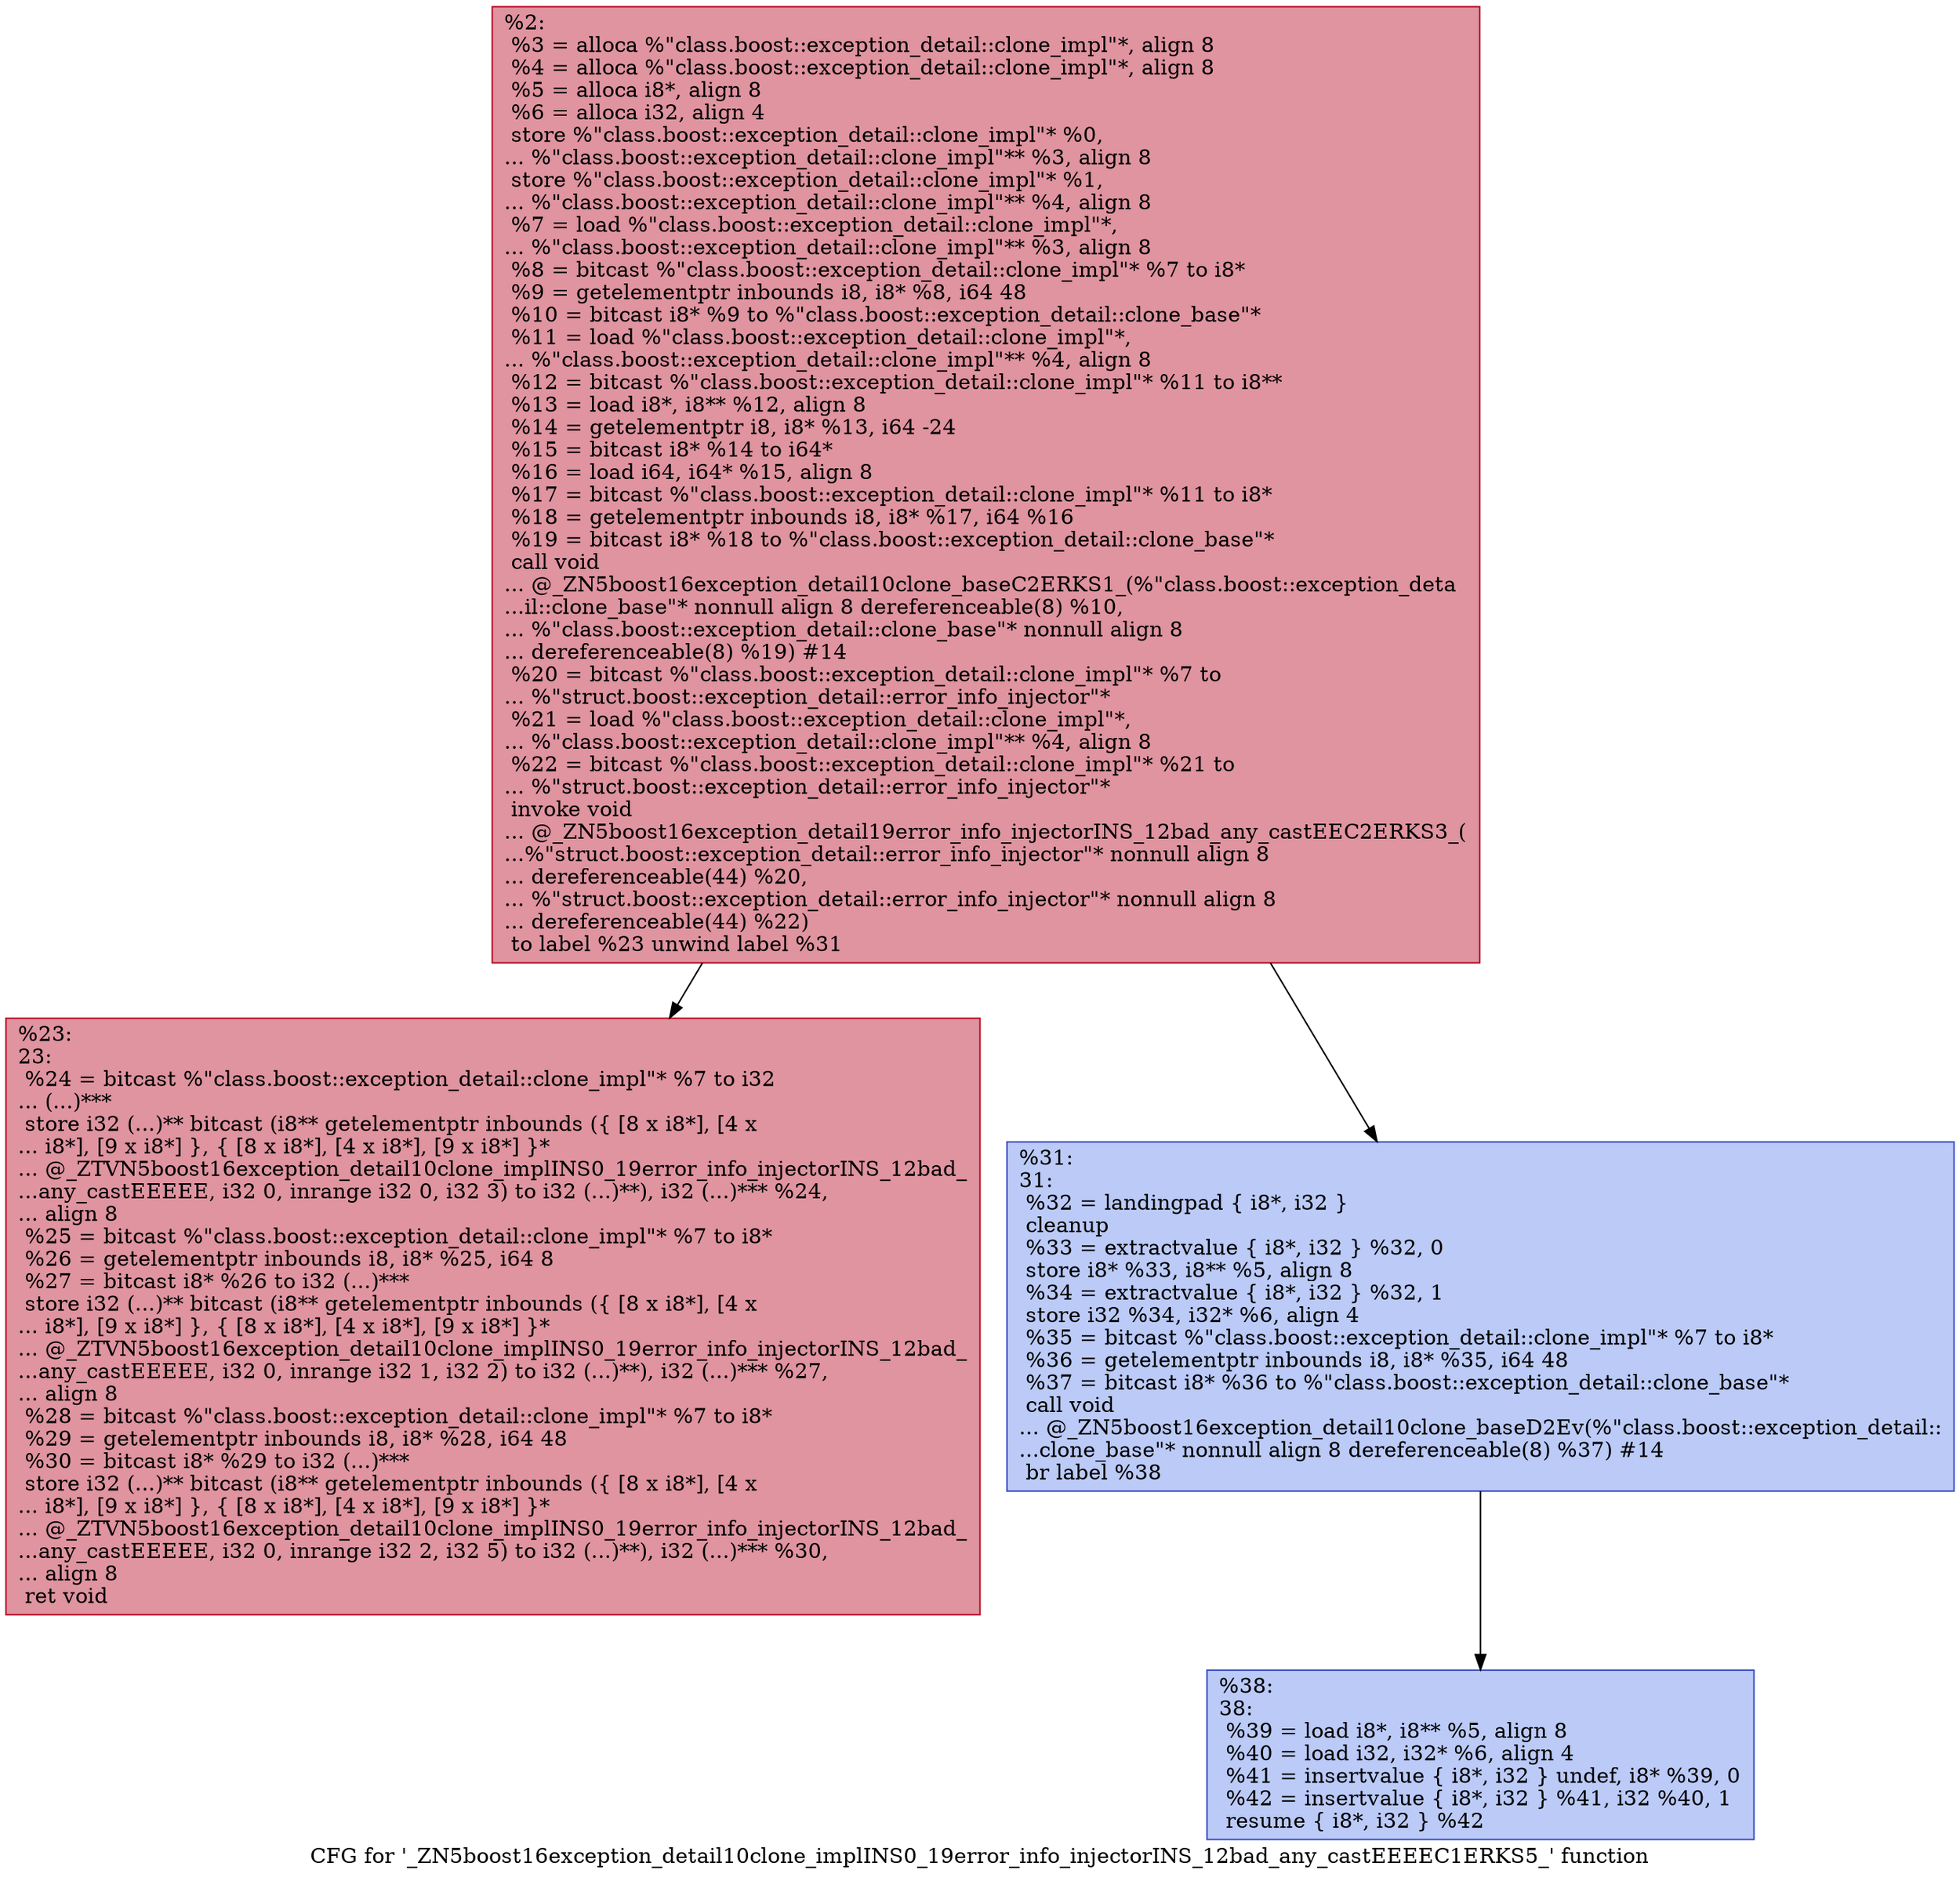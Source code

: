 digraph "CFG for '_ZN5boost16exception_detail10clone_implINS0_19error_info_injectorINS_12bad_any_castEEEEC1ERKS5_' function" {
	label="CFG for '_ZN5boost16exception_detail10clone_implINS0_19error_info_injectorINS_12bad_any_castEEEEC1ERKS5_' function";

	Node0x55aa9bb65bc0 [shape=record,color="#b70d28ff", style=filled, fillcolor="#b70d2870",label="{%2:\l  %3 = alloca %\"class.boost::exception_detail::clone_impl\"*, align 8\l  %4 = alloca %\"class.boost::exception_detail::clone_impl\"*, align 8\l  %5 = alloca i8*, align 8\l  %6 = alloca i32, align 4\l  store %\"class.boost::exception_detail::clone_impl\"* %0,\l... %\"class.boost::exception_detail::clone_impl\"** %3, align 8\l  store %\"class.boost::exception_detail::clone_impl\"* %1,\l... %\"class.boost::exception_detail::clone_impl\"** %4, align 8\l  %7 = load %\"class.boost::exception_detail::clone_impl\"*,\l... %\"class.boost::exception_detail::clone_impl\"** %3, align 8\l  %8 = bitcast %\"class.boost::exception_detail::clone_impl\"* %7 to i8*\l  %9 = getelementptr inbounds i8, i8* %8, i64 48\l  %10 = bitcast i8* %9 to %\"class.boost::exception_detail::clone_base\"*\l  %11 = load %\"class.boost::exception_detail::clone_impl\"*,\l... %\"class.boost::exception_detail::clone_impl\"** %4, align 8\l  %12 = bitcast %\"class.boost::exception_detail::clone_impl\"* %11 to i8**\l  %13 = load i8*, i8** %12, align 8\l  %14 = getelementptr i8, i8* %13, i64 -24\l  %15 = bitcast i8* %14 to i64*\l  %16 = load i64, i64* %15, align 8\l  %17 = bitcast %\"class.boost::exception_detail::clone_impl\"* %11 to i8*\l  %18 = getelementptr inbounds i8, i8* %17, i64 %16\l  %19 = bitcast i8* %18 to %\"class.boost::exception_detail::clone_base\"*\l  call void\l... @_ZN5boost16exception_detail10clone_baseC2ERKS1_(%\"class.boost::exception_deta\l...il::clone_base\"* nonnull align 8 dereferenceable(8) %10,\l... %\"class.boost::exception_detail::clone_base\"* nonnull align 8\l... dereferenceable(8) %19) #14\l  %20 = bitcast %\"class.boost::exception_detail::clone_impl\"* %7 to\l... %\"struct.boost::exception_detail::error_info_injector\"*\l  %21 = load %\"class.boost::exception_detail::clone_impl\"*,\l... %\"class.boost::exception_detail::clone_impl\"** %4, align 8\l  %22 = bitcast %\"class.boost::exception_detail::clone_impl\"* %21 to\l... %\"struct.boost::exception_detail::error_info_injector\"*\l  invoke void\l... @_ZN5boost16exception_detail19error_info_injectorINS_12bad_any_castEEC2ERKS3_(\l...%\"struct.boost::exception_detail::error_info_injector\"* nonnull align 8\l... dereferenceable(44) %20,\l... %\"struct.boost::exception_detail::error_info_injector\"* nonnull align 8\l... dereferenceable(44) %22)\l          to label %23 unwind label %31\l}"];
	Node0x55aa9bb65bc0 -> Node0x55aa9bb51600;
	Node0x55aa9bb65bc0 -> Node0x55aa9bb4f430;
	Node0x55aa9bb51600 [shape=record,color="#b70d28ff", style=filled, fillcolor="#b70d2870",label="{%23:\l23:                                               \l  %24 = bitcast %\"class.boost::exception_detail::clone_impl\"* %7 to i32\l... (...)***\l  store i32 (...)** bitcast (i8** getelementptr inbounds (\{ [8 x i8*], [4 x\l... i8*], [9 x i8*] \}, \{ [8 x i8*], [4 x i8*], [9 x i8*] \}*\l... @_ZTVN5boost16exception_detail10clone_implINS0_19error_info_injectorINS_12bad_\l...any_castEEEEE, i32 0, inrange i32 0, i32 3) to i32 (...)**), i32 (...)*** %24,\l... align 8\l  %25 = bitcast %\"class.boost::exception_detail::clone_impl\"* %7 to i8*\l  %26 = getelementptr inbounds i8, i8* %25, i64 8\l  %27 = bitcast i8* %26 to i32 (...)***\l  store i32 (...)** bitcast (i8** getelementptr inbounds (\{ [8 x i8*], [4 x\l... i8*], [9 x i8*] \}, \{ [8 x i8*], [4 x i8*], [9 x i8*] \}*\l... @_ZTVN5boost16exception_detail10clone_implINS0_19error_info_injectorINS_12bad_\l...any_castEEEEE, i32 0, inrange i32 1, i32 2) to i32 (...)**), i32 (...)*** %27,\l... align 8\l  %28 = bitcast %\"class.boost::exception_detail::clone_impl\"* %7 to i8*\l  %29 = getelementptr inbounds i8, i8* %28, i64 48\l  %30 = bitcast i8* %29 to i32 (...)***\l  store i32 (...)** bitcast (i8** getelementptr inbounds (\{ [8 x i8*], [4 x\l... i8*], [9 x i8*] \}, \{ [8 x i8*], [4 x i8*], [9 x i8*] \}*\l... @_ZTVN5boost16exception_detail10clone_implINS0_19error_info_injectorINS_12bad_\l...any_castEEEEE, i32 0, inrange i32 2, i32 5) to i32 (...)**), i32 (...)*** %30,\l... align 8\l  ret void\l}"];
	Node0x55aa9bb4f430 [shape=record,color="#3d50c3ff", style=filled, fillcolor="#6687ed70",label="{%31:\l31:                                               \l  %32 = landingpad \{ i8*, i32 \}\l          cleanup\l  %33 = extractvalue \{ i8*, i32 \} %32, 0\l  store i8* %33, i8** %5, align 8\l  %34 = extractvalue \{ i8*, i32 \} %32, 1\l  store i32 %34, i32* %6, align 4\l  %35 = bitcast %\"class.boost::exception_detail::clone_impl\"* %7 to i8*\l  %36 = getelementptr inbounds i8, i8* %35, i64 48\l  %37 = bitcast i8* %36 to %\"class.boost::exception_detail::clone_base\"*\l  call void\l... @_ZN5boost16exception_detail10clone_baseD2Ev(%\"class.boost::exception_detail::\l...clone_base\"* nonnull align 8 dereferenceable(8) %37) #14\l  br label %38\l}"];
	Node0x55aa9bb4f430 -> Node0x55aa9bb50a20;
	Node0x55aa9bb50a20 [shape=record,color="#3d50c3ff", style=filled, fillcolor="#6687ed70",label="{%38:\l38:                                               \l  %39 = load i8*, i8** %5, align 8\l  %40 = load i32, i32* %6, align 4\l  %41 = insertvalue \{ i8*, i32 \} undef, i8* %39, 0\l  %42 = insertvalue \{ i8*, i32 \} %41, i32 %40, 1\l  resume \{ i8*, i32 \} %42\l}"];
}
